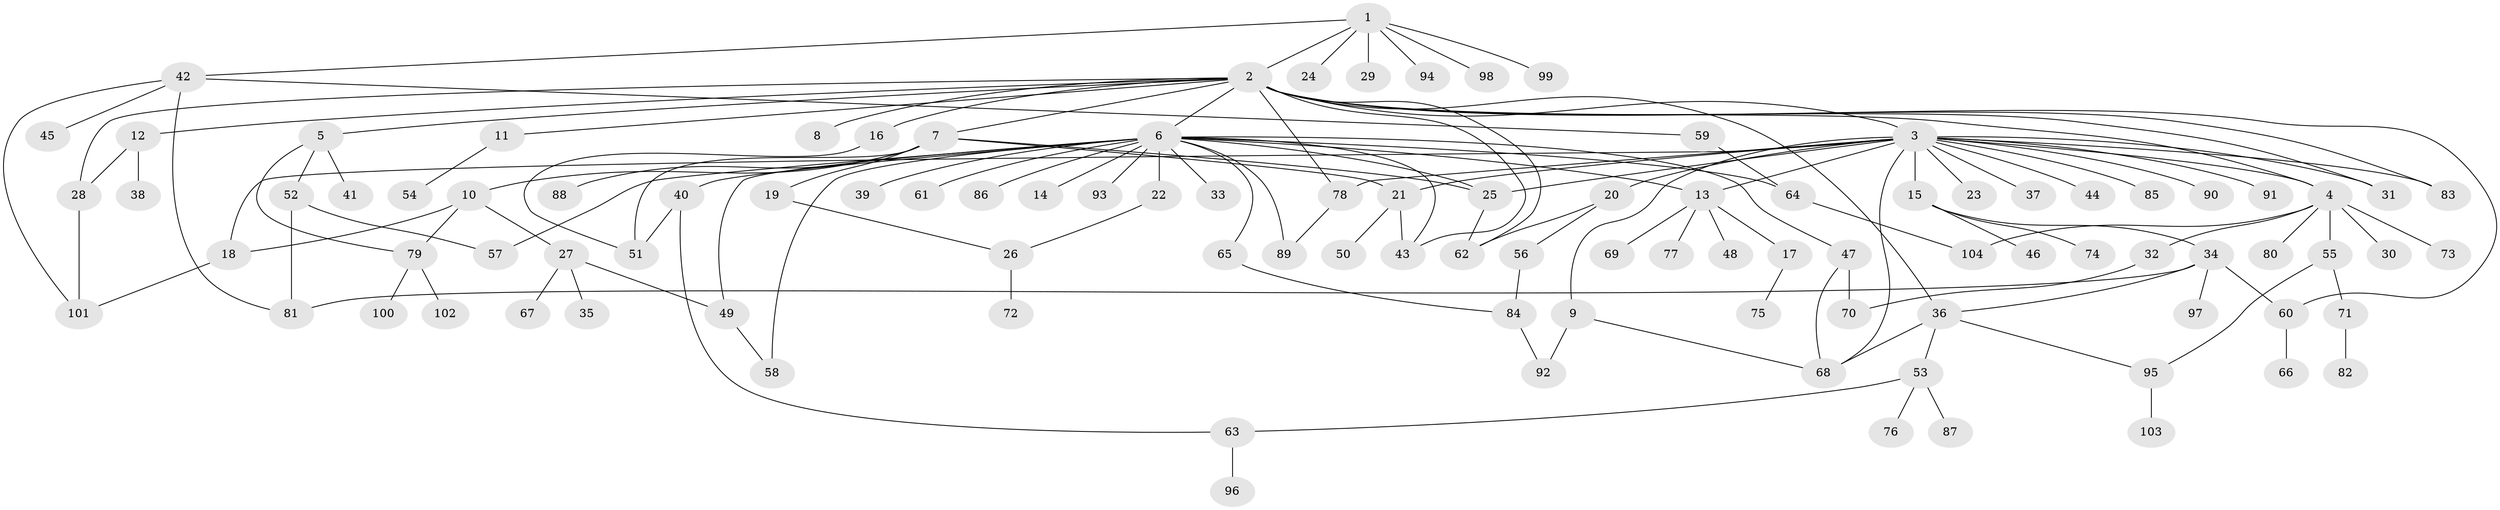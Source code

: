 // coarse degree distribution, {6: 0.0273972602739726, 17: 0.0136986301369863, 18: 0.0273972602739726, 7: 0.0136986301369863, 3: 0.1780821917808219, 4: 0.1643835616438356, 2: 0.1506849315068493, 5: 0.0273972602739726, 1: 0.3972602739726027}
// Generated by graph-tools (version 1.1) at 2025/50/03/04/25 22:50:18]
// undirected, 104 vertices, 141 edges
graph export_dot {
  node [color=gray90,style=filled];
  1;
  2;
  3;
  4;
  5;
  6;
  7;
  8;
  9;
  10;
  11;
  12;
  13;
  14;
  15;
  16;
  17;
  18;
  19;
  20;
  21;
  22;
  23;
  24;
  25;
  26;
  27;
  28;
  29;
  30;
  31;
  32;
  33;
  34;
  35;
  36;
  37;
  38;
  39;
  40;
  41;
  42;
  43;
  44;
  45;
  46;
  47;
  48;
  49;
  50;
  51;
  52;
  53;
  54;
  55;
  56;
  57;
  58;
  59;
  60;
  61;
  62;
  63;
  64;
  65;
  66;
  67;
  68;
  69;
  70;
  71;
  72;
  73;
  74;
  75;
  76;
  77;
  78;
  79;
  80;
  81;
  82;
  83;
  84;
  85;
  86;
  87;
  88;
  89;
  90;
  91;
  92;
  93;
  94;
  95;
  96;
  97;
  98;
  99;
  100;
  101;
  102;
  103;
  104;
  1 -- 2;
  1 -- 24;
  1 -- 29;
  1 -- 42;
  1 -- 94;
  1 -- 98;
  1 -- 99;
  2 -- 3;
  2 -- 4;
  2 -- 5;
  2 -- 6;
  2 -- 7;
  2 -- 8;
  2 -- 11;
  2 -- 12;
  2 -- 16;
  2 -- 28;
  2 -- 31;
  2 -- 36;
  2 -- 43;
  2 -- 60;
  2 -- 62;
  2 -- 78;
  2 -- 83;
  3 -- 4;
  3 -- 9;
  3 -- 13;
  3 -- 15;
  3 -- 18;
  3 -- 20;
  3 -- 21;
  3 -- 23;
  3 -- 25;
  3 -- 31;
  3 -- 37;
  3 -- 44;
  3 -- 68;
  3 -- 78;
  3 -- 83;
  3 -- 85;
  3 -- 90;
  3 -- 91;
  4 -- 30;
  4 -- 32;
  4 -- 55;
  4 -- 73;
  4 -- 80;
  4 -- 104;
  5 -- 41;
  5 -- 52;
  5 -- 79;
  6 -- 13;
  6 -- 14;
  6 -- 22;
  6 -- 25;
  6 -- 33;
  6 -- 39;
  6 -- 40;
  6 -- 43;
  6 -- 47;
  6 -- 49;
  6 -- 57;
  6 -- 58;
  6 -- 61;
  6 -- 64;
  6 -- 65;
  6 -- 86;
  6 -- 89;
  6 -- 93;
  7 -- 10;
  7 -- 19;
  7 -- 21;
  7 -- 25;
  7 -- 51;
  7 -- 88;
  9 -- 68;
  9 -- 92;
  10 -- 18;
  10 -- 27;
  10 -- 79;
  11 -- 54;
  12 -- 28;
  12 -- 38;
  13 -- 17;
  13 -- 48;
  13 -- 69;
  13 -- 77;
  15 -- 34;
  15 -- 46;
  15 -- 74;
  16 -- 51;
  17 -- 75;
  18 -- 101;
  19 -- 26;
  20 -- 56;
  20 -- 62;
  21 -- 43;
  21 -- 50;
  22 -- 26;
  25 -- 62;
  26 -- 72;
  27 -- 35;
  27 -- 49;
  27 -- 67;
  28 -- 101;
  32 -- 70;
  34 -- 36;
  34 -- 60;
  34 -- 81;
  34 -- 97;
  36 -- 53;
  36 -- 68;
  36 -- 95;
  40 -- 51;
  40 -- 63;
  42 -- 45;
  42 -- 59;
  42 -- 81;
  42 -- 101;
  47 -- 68;
  47 -- 70;
  49 -- 58;
  52 -- 57;
  52 -- 81;
  53 -- 63;
  53 -- 76;
  53 -- 87;
  55 -- 71;
  55 -- 95;
  56 -- 84;
  59 -- 64;
  60 -- 66;
  63 -- 96;
  64 -- 104;
  65 -- 84;
  71 -- 82;
  78 -- 89;
  79 -- 100;
  79 -- 102;
  84 -- 92;
  95 -- 103;
}
